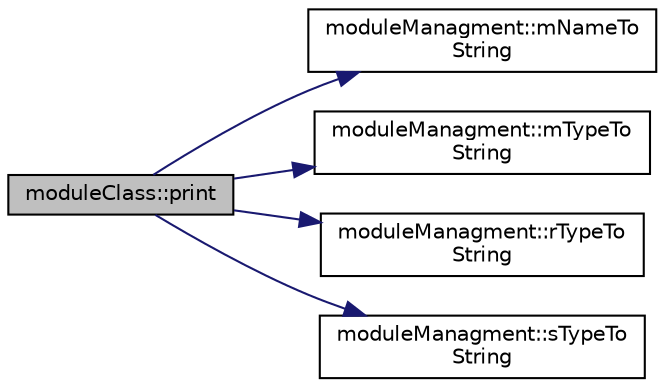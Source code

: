 digraph "moduleClass::print"
{
 // LATEX_PDF_SIZE
  edge [fontname="Helvetica",fontsize="10",labelfontname="Helvetica",labelfontsize="10"];
  node [fontname="Helvetica",fontsize="10",shape=record];
  rankdir="LR";
  Node1 [label="moduleClass::print",height=0.2,width=0.4,color="black", fillcolor="grey75", style="filled", fontcolor="black",tooltip=" "];
  Node1 -> Node2 [color="midnightblue",fontsize="10",style="solid",fontname="Helvetica"];
  Node2 [label="moduleManagment::mNameTo\lString",height=0.2,width=0.4,color="black", fillcolor="white", style="filled",URL="$classmodule_managment.html#ac8368216f8524ffc7bcfc3bacf907176",tooltip=" "];
  Node1 -> Node3 [color="midnightblue",fontsize="10",style="solid",fontname="Helvetica"];
  Node3 [label="moduleManagment::mTypeTo\lString",height=0.2,width=0.4,color="black", fillcolor="white", style="filled",URL="$classmodule_managment.html#ac4991edf27e82cecaa2518be2a87e758",tooltip=" "];
  Node1 -> Node4 [color="midnightblue",fontsize="10",style="solid",fontname="Helvetica"];
  Node4 [label="moduleManagment::rTypeTo\lString",height=0.2,width=0.4,color="black", fillcolor="white", style="filled",URL="$classmodule_managment.html#aa552e09c273e7f3b38bac171f7d601cf",tooltip=" "];
  Node1 -> Node5 [color="midnightblue",fontsize="10",style="solid",fontname="Helvetica"];
  Node5 [label="moduleManagment::sTypeTo\lString",height=0.2,width=0.4,color="black", fillcolor="white", style="filled",URL="$classmodule_managment.html#ab5e650af857a8d17a9136df7b72e2a78",tooltip=" "];
}
